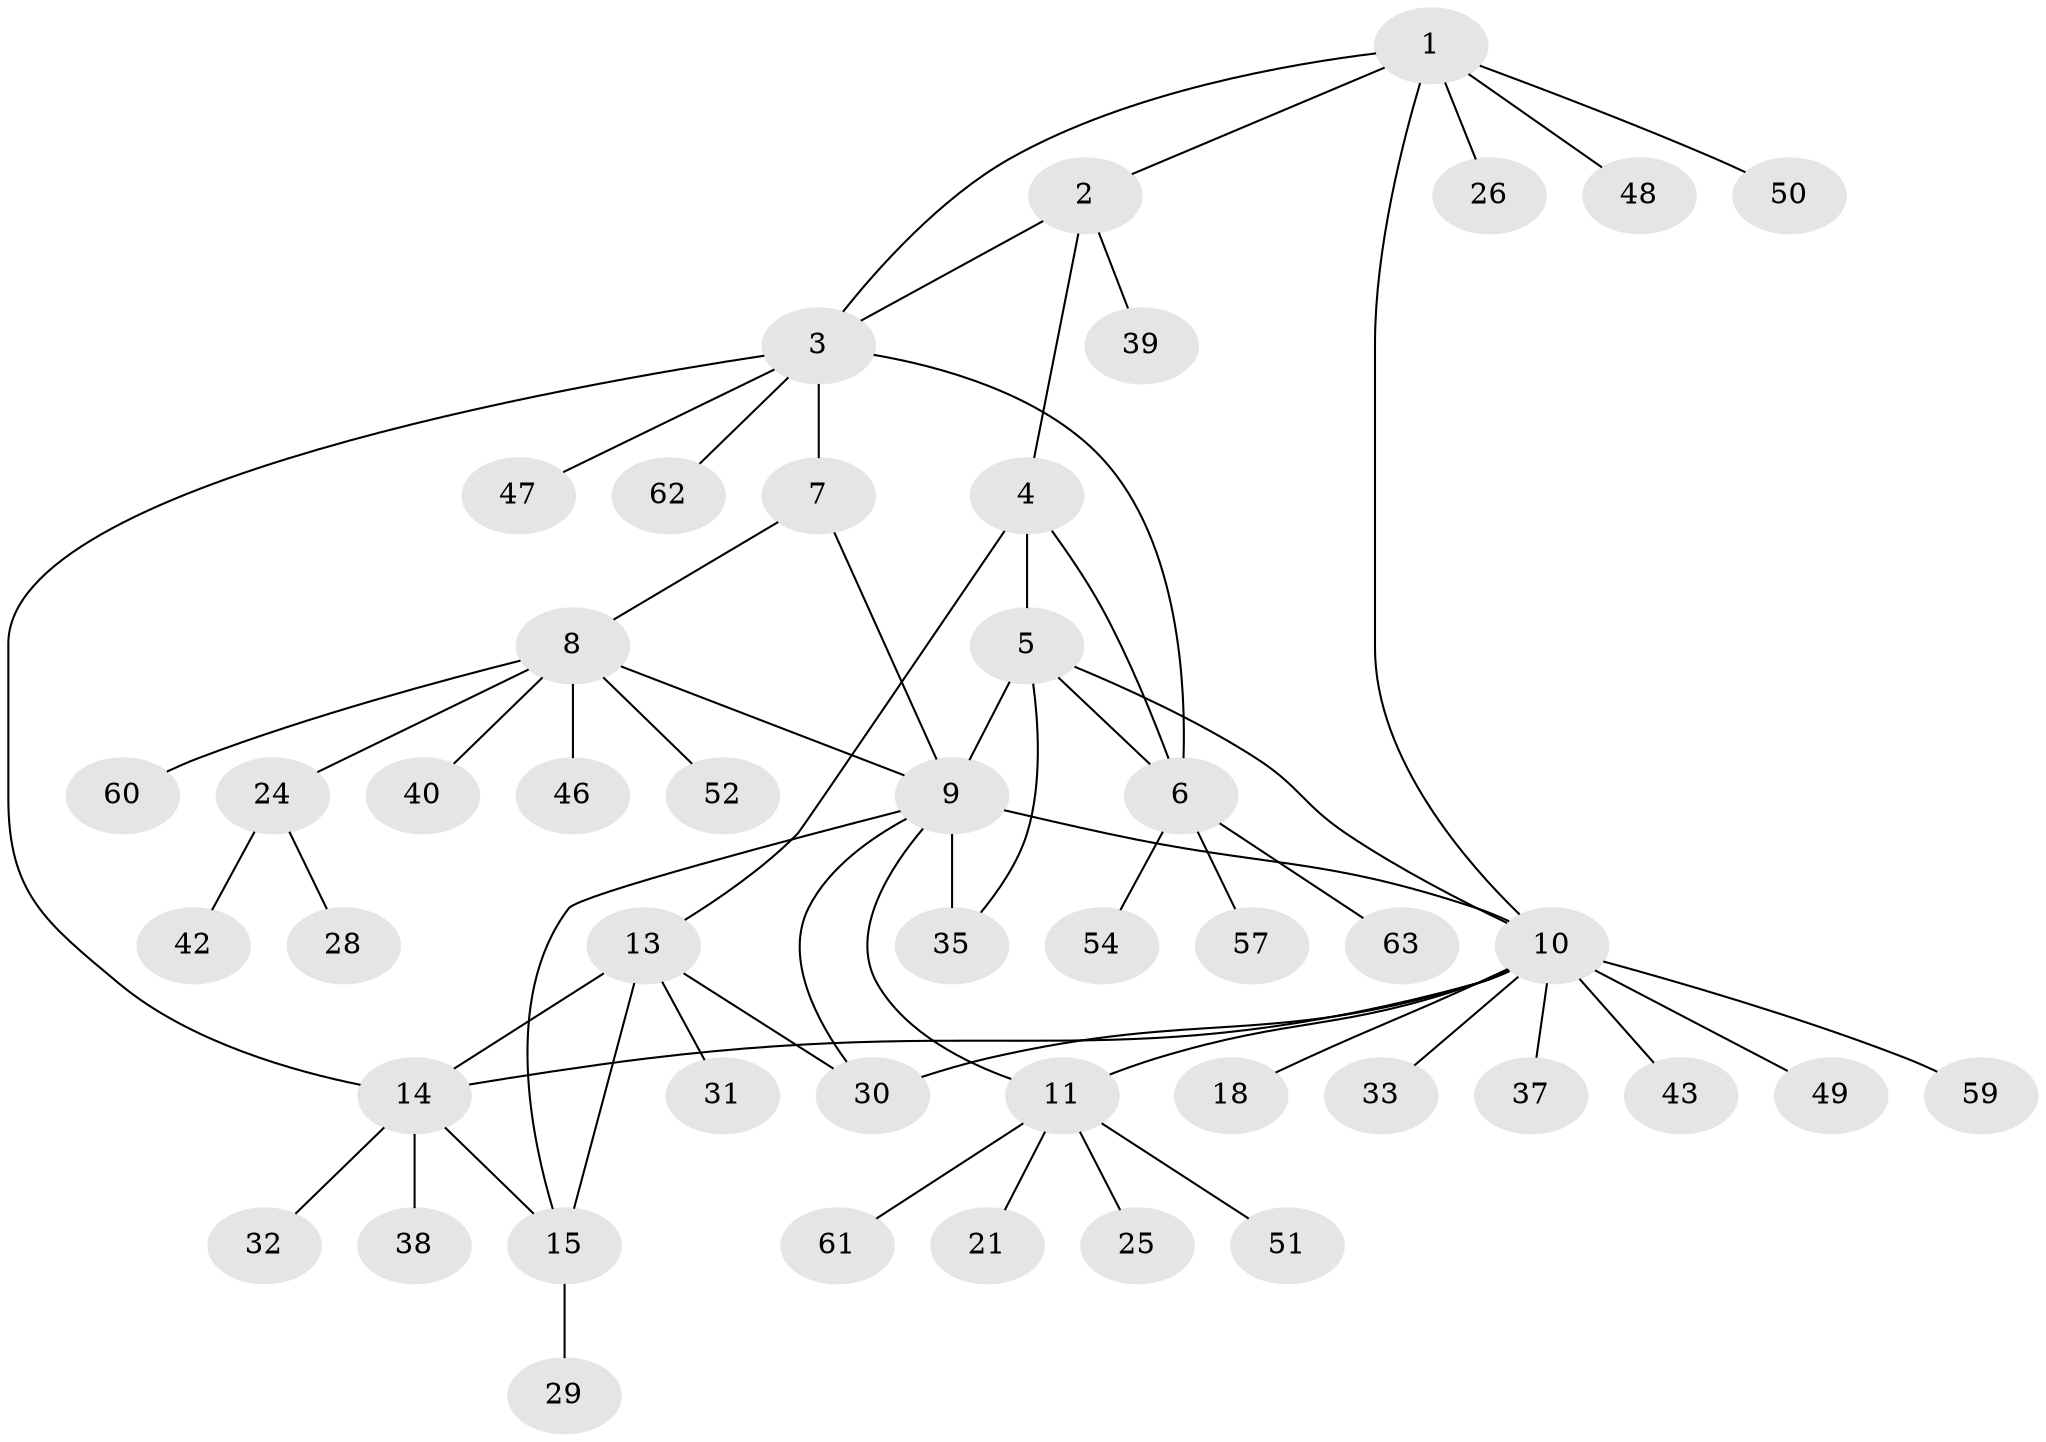 // Generated by graph-tools (version 1.1) at 2025/52/02/27/25 19:52:19]
// undirected, 46 vertices, 60 edges
graph export_dot {
graph [start="1"]
  node [color=gray90,style=filled];
  1 [super="+23"];
  2 [super="+22"];
  3 [super="+53"];
  4;
  5 [super="+19"];
  6 [super="+16"];
  7;
  8 [super="+17"];
  9 [super="+12"];
  10 [super="+27"];
  11 [super="+44"];
  13 [super="+20"];
  14 [super="+34"];
  15;
  18;
  21;
  24 [super="+36"];
  25;
  26;
  28;
  29 [super="+41"];
  30 [super="+56"];
  31;
  32;
  33;
  35 [super="+45"];
  37;
  38;
  39 [super="+58"];
  40;
  42;
  43;
  46;
  47 [super="+55"];
  48;
  49;
  50;
  51;
  52;
  54;
  57;
  59;
  60;
  61;
  62;
  63;
  1 -- 2;
  1 -- 3;
  1 -- 10;
  1 -- 26;
  1 -- 48;
  1 -- 50;
  2 -- 3;
  2 -- 4;
  2 -- 39;
  3 -- 7;
  3 -- 14;
  3 -- 47;
  3 -- 62;
  3 -- 6;
  4 -- 5;
  4 -- 6;
  4 -- 13;
  5 -- 6;
  5 -- 9;
  5 -- 10;
  5 -- 35;
  6 -- 57;
  6 -- 63;
  6 -- 54;
  7 -- 8;
  7 -- 9;
  8 -- 9;
  8 -- 40;
  8 -- 46;
  8 -- 24;
  8 -- 52;
  8 -- 60;
  9 -- 15;
  9 -- 30;
  9 -- 10;
  9 -- 11;
  9 -- 35;
  10 -- 11;
  10 -- 14;
  10 -- 18;
  10 -- 33;
  10 -- 37;
  10 -- 43;
  10 -- 49;
  10 -- 59;
  10 -- 30;
  11 -- 21;
  11 -- 25;
  11 -- 51;
  11 -- 61;
  13 -- 14;
  13 -- 15;
  13 -- 31;
  13 -- 30;
  14 -- 15;
  14 -- 32;
  14 -- 38;
  15 -- 29;
  24 -- 28;
  24 -- 42;
}
